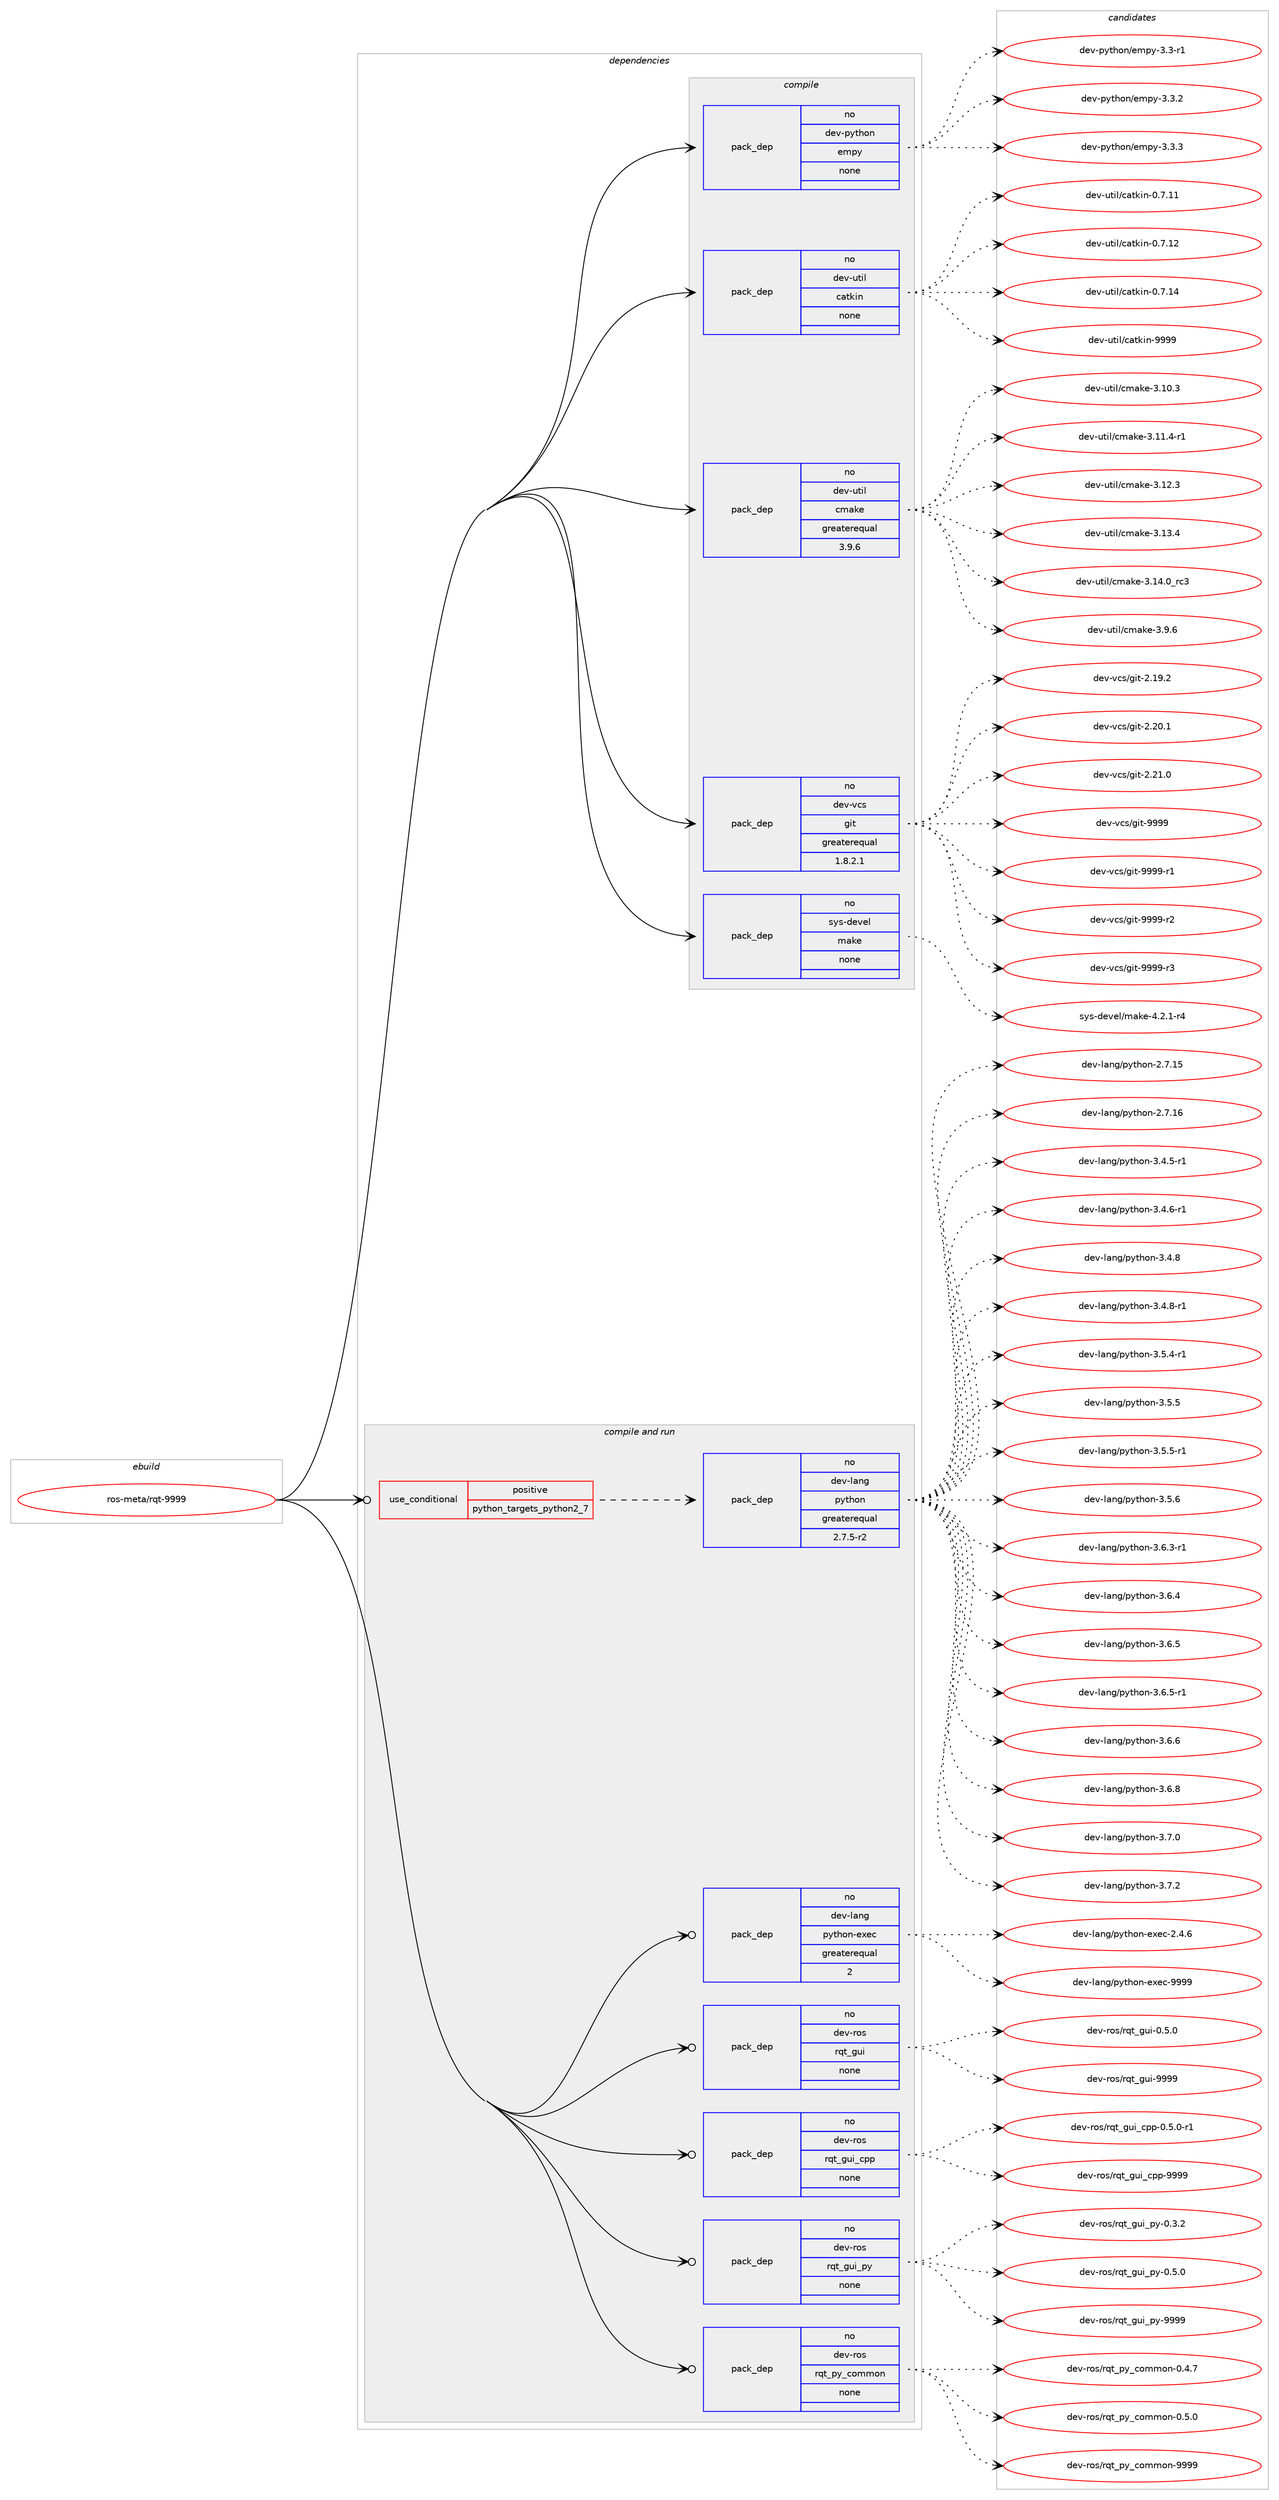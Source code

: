 digraph prolog {

# *************
# Graph options
# *************

newrank=true;
concentrate=true;
compound=true;
graph [rankdir=LR,fontname=Helvetica,fontsize=10,ranksep=1.5];#, ranksep=2.5, nodesep=0.2];
edge  [arrowhead=vee];
node  [fontname=Helvetica,fontsize=10];

# **********
# The ebuild
# **********

subgraph cluster_leftcol {
color=gray;
rank=same;
label=<<i>ebuild</i>>;
id [label="ros-meta/rqt-9999", color=red, width=4, href="../ros-meta/rqt-9999.svg"];
}

# ****************
# The dependencies
# ****************

subgraph cluster_midcol {
color=gray;
label=<<i>dependencies</i>>;
subgraph cluster_compile {
fillcolor="#eeeeee";
style=filled;
label=<<i>compile</i>>;
subgraph pack1205163 {
dependency1684533 [label=<<TABLE BORDER="0" CELLBORDER="1" CELLSPACING="0" CELLPADDING="4" WIDTH="220"><TR><TD ROWSPAN="6" CELLPADDING="30">pack_dep</TD></TR><TR><TD WIDTH="110">no</TD></TR><TR><TD>dev-python</TD></TR><TR><TD>empy</TD></TR><TR><TD>none</TD></TR><TR><TD></TD></TR></TABLE>>, shape=none, color=blue];
}
id:e -> dependency1684533:w [weight=20,style="solid",arrowhead="vee"];
subgraph pack1205164 {
dependency1684534 [label=<<TABLE BORDER="0" CELLBORDER="1" CELLSPACING="0" CELLPADDING="4" WIDTH="220"><TR><TD ROWSPAN="6" CELLPADDING="30">pack_dep</TD></TR><TR><TD WIDTH="110">no</TD></TR><TR><TD>dev-util</TD></TR><TR><TD>catkin</TD></TR><TR><TD>none</TD></TR><TR><TD></TD></TR></TABLE>>, shape=none, color=blue];
}
id:e -> dependency1684534:w [weight=20,style="solid",arrowhead="vee"];
subgraph pack1205165 {
dependency1684535 [label=<<TABLE BORDER="0" CELLBORDER="1" CELLSPACING="0" CELLPADDING="4" WIDTH="220"><TR><TD ROWSPAN="6" CELLPADDING="30">pack_dep</TD></TR><TR><TD WIDTH="110">no</TD></TR><TR><TD>dev-util</TD></TR><TR><TD>cmake</TD></TR><TR><TD>greaterequal</TD></TR><TR><TD>3.9.6</TD></TR></TABLE>>, shape=none, color=blue];
}
id:e -> dependency1684535:w [weight=20,style="solid",arrowhead="vee"];
subgraph pack1205166 {
dependency1684536 [label=<<TABLE BORDER="0" CELLBORDER="1" CELLSPACING="0" CELLPADDING="4" WIDTH="220"><TR><TD ROWSPAN="6" CELLPADDING="30">pack_dep</TD></TR><TR><TD WIDTH="110">no</TD></TR><TR><TD>dev-vcs</TD></TR><TR><TD>git</TD></TR><TR><TD>greaterequal</TD></TR><TR><TD>1.8.2.1</TD></TR></TABLE>>, shape=none, color=blue];
}
id:e -> dependency1684536:w [weight=20,style="solid",arrowhead="vee"];
subgraph pack1205167 {
dependency1684537 [label=<<TABLE BORDER="0" CELLBORDER="1" CELLSPACING="0" CELLPADDING="4" WIDTH="220"><TR><TD ROWSPAN="6" CELLPADDING="30">pack_dep</TD></TR><TR><TD WIDTH="110">no</TD></TR><TR><TD>sys-devel</TD></TR><TR><TD>make</TD></TR><TR><TD>none</TD></TR><TR><TD></TD></TR></TABLE>>, shape=none, color=blue];
}
id:e -> dependency1684537:w [weight=20,style="solid",arrowhead="vee"];
}
subgraph cluster_compileandrun {
fillcolor="#eeeeee";
style=filled;
label=<<i>compile and run</i>>;
subgraph cond451841 {
dependency1684538 [label=<<TABLE BORDER="0" CELLBORDER="1" CELLSPACING="0" CELLPADDING="4"><TR><TD ROWSPAN="3" CELLPADDING="10">use_conditional</TD></TR><TR><TD>positive</TD></TR><TR><TD>python_targets_python2_7</TD></TR></TABLE>>, shape=none, color=red];
subgraph pack1205168 {
dependency1684539 [label=<<TABLE BORDER="0" CELLBORDER="1" CELLSPACING="0" CELLPADDING="4" WIDTH="220"><TR><TD ROWSPAN="6" CELLPADDING="30">pack_dep</TD></TR><TR><TD WIDTH="110">no</TD></TR><TR><TD>dev-lang</TD></TR><TR><TD>python</TD></TR><TR><TD>greaterequal</TD></TR><TR><TD>2.7.5-r2</TD></TR></TABLE>>, shape=none, color=blue];
}
dependency1684538:e -> dependency1684539:w [weight=20,style="dashed",arrowhead="vee"];
}
id:e -> dependency1684538:w [weight=20,style="solid",arrowhead="odotvee"];
subgraph pack1205169 {
dependency1684540 [label=<<TABLE BORDER="0" CELLBORDER="1" CELLSPACING="0" CELLPADDING="4" WIDTH="220"><TR><TD ROWSPAN="6" CELLPADDING="30">pack_dep</TD></TR><TR><TD WIDTH="110">no</TD></TR><TR><TD>dev-lang</TD></TR><TR><TD>python-exec</TD></TR><TR><TD>greaterequal</TD></TR><TR><TD>2</TD></TR></TABLE>>, shape=none, color=blue];
}
id:e -> dependency1684540:w [weight=20,style="solid",arrowhead="odotvee"];
subgraph pack1205170 {
dependency1684541 [label=<<TABLE BORDER="0" CELLBORDER="1" CELLSPACING="0" CELLPADDING="4" WIDTH="220"><TR><TD ROWSPAN="6" CELLPADDING="30">pack_dep</TD></TR><TR><TD WIDTH="110">no</TD></TR><TR><TD>dev-ros</TD></TR><TR><TD>rqt_gui</TD></TR><TR><TD>none</TD></TR><TR><TD></TD></TR></TABLE>>, shape=none, color=blue];
}
id:e -> dependency1684541:w [weight=20,style="solid",arrowhead="odotvee"];
subgraph pack1205171 {
dependency1684542 [label=<<TABLE BORDER="0" CELLBORDER="1" CELLSPACING="0" CELLPADDING="4" WIDTH="220"><TR><TD ROWSPAN="6" CELLPADDING="30">pack_dep</TD></TR><TR><TD WIDTH="110">no</TD></TR><TR><TD>dev-ros</TD></TR><TR><TD>rqt_gui_cpp</TD></TR><TR><TD>none</TD></TR><TR><TD></TD></TR></TABLE>>, shape=none, color=blue];
}
id:e -> dependency1684542:w [weight=20,style="solid",arrowhead="odotvee"];
subgraph pack1205172 {
dependency1684543 [label=<<TABLE BORDER="0" CELLBORDER="1" CELLSPACING="0" CELLPADDING="4" WIDTH="220"><TR><TD ROWSPAN="6" CELLPADDING="30">pack_dep</TD></TR><TR><TD WIDTH="110">no</TD></TR><TR><TD>dev-ros</TD></TR><TR><TD>rqt_gui_py</TD></TR><TR><TD>none</TD></TR><TR><TD></TD></TR></TABLE>>, shape=none, color=blue];
}
id:e -> dependency1684543:w [weight=20,style="solid",arrowhead="odotvee"];
subgraph pack1205173 {
dependency1684544 [label=<<TABLE BORDER="0" CELLBORDER="1" CELLSPACING="0" CELLPADDING="4" WIDTH="220"><TR><TD ROWSPAN="6" CELLPADDING="30">pack_dep</TD></TR><TR><TD WIDTH="110">no</TD></TR><TR><TD>dev-ros</TD></TR><TR><TD>rqt_py_common</TD></TR><TR><TD>none</TD></TR><TR><TD></TD></TR></TABLE>>, shape=none, color=blue];
}
id:e -> dependency1684544:w [weight=20,style="solid",arrowhead="odotvee"];
}
subgraph cluster_run {
fillcolor="#eeeeee";
style=filled;
label=<<i>run</i>>;
}
}

# **************
# The candidates
# **************

subgraph cluster_choices {
rank=same;
color=gray;
label=<<i>candidates</i>>;

subgraph choice1205163 {
color=black;
nodesep=1;
choice1001011184511212111610411111047101109112121455146514511449 [label="dev-python/empy-3.3-r1", color=red, width=4,href="../dev-python/empy-3.3-r1.svg"];
choice1001011184511212111610411111047101109112121455146514650 [label="dev-python/empy-3.3.2", color=red, width=4,href="../dev-python/empy-3.3.2.svg"];
choice1001011184511212111610411111047101109112121455146514651 [label="dev-python/empy-3.3.3", color=red, width=4,href="../dev-python/empy-3.3.3.svg"];
dependency1684533:e -> choice1001011184511212111610411111047101109112121455146514511449:w [style=dotted,weight="100"];
dependency1684533:e -> choice1001011184511212111610411111047101109112121455146514650:w [style=dotted,weight="100"];
dependency1684533:e -> choice1001011184511212111610411111047101109112121455146514651:w [style=dotted,weight="100"];
}
subgraph choice1205164 {
color=black;
nodesep=1;
choice1001011184511711610510847999711610710511045484655464949 [label="dev-util/catkin-0.7.11", color=red, width=4,href="../dev-util/catkin-0.7.11.svg"];
choice1001011184511711610510847999711610710511045484655464950 [label="dev-util/catkin-0.7.12", color=red, width=4,href="../dev-util/catkin-0.7.12.svg"];
choice1001011184511711610510847999711610710511045484655464952 [label="dev-util/catkin-0.7.14", color=red, width=4,href="../dev-util/catkin-0.7.14.svg"];
choice100101118451171161051084799971161071051104557575757 [label="dev-util/catkin-9999", color=red, width=4,href="../dev-util/catkin-9999.svg"];
dependency1684534:e -> choice1001011184511711610510847999711610710511045484655464949:w [style=dotted,weight="100"];
dependency1684534:e -> choice1001011184511711610510847999711610710511045484655464950:w [style=dotted,weight="100"];
dependency1684534:e -> choice1001011184511711610510847999711610710511045484655464952:w [style=dotted,weight="100"];
dependency1684534:e -> choice100101118451171161051084799971161071051104557575757:w [style=dotted,weight="100"];
}
subgraph choice1205165 {
color=black;
nodesep=1;
choice1001011184511711610510847991099710710145514649484651 [label="dev-util/cmake-3.10.3", color=red, width=4,href="../dev-util/cmake-3.10.3.svg"];
choice10010111845117116105108479910997107101455146494946524511449 [label="dev-util/cmake-3.11.4-r1", color=red, width=4,href="../dev-util/cmake-3.11.4-r1.svg"];
choice1001011184511711610510847991099710710145514649504651 [label="dev-util/cmake-3.12.3", color=red, width=4,href="../dev-util/cmake-3.12.3.svg"];
choice1001011184511711610510847991099710710145514649514652 [label="dev-util/cmake-3.13.4", color=red, width=4,href="../dev-util/cmake-3.13.4.svg"];
choice1001011184511711610510847991099710710145514649524648951149951 [label="dev-util/cmake-3.14.0_rc3", color=red, width=4,href="../dev-util/cmake-3.14.0_rc3.svg"];
choice10010111845117116105108479910997107101455146574654 [label="dev-util/cmake-3.9.6", color=red, width=4,href="../dev-util/cmake-3.9.6.svg"];
dependency1684535:e -> choice1001011184511711610510847991099710710145514649484651:w [style=dotted,weight="100"];
dependency1684535:e -> choice10010111845117116105108479910997107101455146494946524511449:w [style=dotted,weight="100"];
dependency1684535:e -> choice1001011184511711610510847991099710710145514649504651:w [style=dotted,weight="100"];
dependency1684535:e -> choice1001011184511711610510847991099710710145514649514652:w [style=dotted,weight="100"];
dependency1684535:e -> choice1001011184511711610510847991099710710145514649524648951149951:w [style=dotted,weight="100"];
dependency1684535:e -> choice10010111845117116105108479910997107101455146574654:w [style=dotted,weight="100"];
}
subgraph choice1205166 {
color=black;
nodesep=1;
choice10010111845118991154710310511645504649574650 [label="dev-vcs/git-2.19.2", color=red, width=4,href="../dev-vcs/git-2.19.2.svg"];
choice10010111845118991154710310511645504650484649 [label="dev-vcs/git-2.20.1", color=red, width=4,href="../dev-vcs/git-2.20.1.svg"];
choice10010111845118991154710310511645504650494648 [label="dev-vcs/git-2.21.0", color=red, width=4,href="../dev-vcs/git-2.21.0.svg"];
choice1001011184511899115471031051164557575757 [label="dev-vcs/git-9999", color=red, width=4,href="../dev-vcs/git-9999.svg"];
choice10010111845118991154710310511645575757574511449 [label="dev-vcs/git-9999-r1", color=red, width=4,href="../dev-vcs/git-9999-r1.svg"];
choice10010111845118991154710310511645575757574511450 [label="dev-vcs/git-9999-r2", color=red, width=4,href="../dev-vcs/git-9999-r2.svg"];
choice10010111845118991154710310511645575757574511451 [label="dev-vcs/git-9999-r3", color=red, width=4,href="../dev-vcs/git-9999-r3.svg"];
dependency1684536:e -> choice10010111845118991154710310511645504649574650:w [style=dotted,weight="100"];
dependency1684536:e -> choice10010111845118991154710310511645504650484649:w [style=dotted,weight="100"];
dependency1684536:e -> choice10010111845118991154710310511645504650494648:w [style=dotted,weight="100"];
dependency1684536:e -> choice1001011184511899115471031051164557575757:w [style=dotted,weight="100"];
dependency1684536:e -> choice10010111845118991154710310511645575757574511449:w [style=dotted,weight="100"];
dependency1684536:e -> choice10010111845118991154710310511645575757574511450:w [style=dotted,weight="100"];
dependency1684536:e -> choice10010111845118991154710310511645575757574511451:w [style=dotted,weight="100"];
}
subgraph choice1205167 {
color=black;
nodesep=1;
choice1151211154510010111810110847109971071014552465046494511452 [label="sys-devel/make-4.2.1-r4", color=red, width=4,href="../sys-devel/make-4.2.1-r4.svg"];
dependency1684537:e -> choice1151211154510010111810110847109971071014552465046494511452:w [style=dotted,weight="100"];
}
subgraph choice1205168 {
color=black;
nodesep=1;
choice10010111845108971101034711212111610411111045504655464953 [label="dev-lang/python-2.7.15", color=red, width=4,href="../dev-lang/python-2.7.15.svg"];
choice10010111845108971101034711212111610411111045504655464954 [label="dev-lang/python-2.7.16", color=red, width=4,href="../dev-lang/python-2.7.16.svg"];
choice1001011184510897110103471121211161041111104551465246534511449 [label="dev-lang/python-3.4.5-r1", color=red, width=4,href="../dev-lang/python-3.4.5-r1.svg"];
choice1001011184510897110103471121211161041111104551465246544511449 [label="dev-lang/python-3.4.6-r1", color=red, width=4,href="../dev-lang/python-3.4.6-r1.svg"];
choice100101118451089711010347112121116104111110455146524656 [label="dev-lang/python-3.4.8", color=red, width=4,href="../dev-lang/python-3.4.8.svg"];
choice1001011184510897110103471121211161041111104551465246564511449 [label="dev-lang/python-3.4.8-r1", color=red, width=4,href="../dev-lang/python-3.4.8-r1.svg"];
choice1001011184510897110103471121211161041111104551465346524511449 [label="dev-lang/python-3.5.4-r1", color=red, width=4,href="../dev-lang/python-3.5.4-r1.svg"];
choice100101118451089711010347112121116104111110455146534653 [label="dev-lang/python-3.5.5", color=red, width=4,href="../dev-lang/python-3.5.5.svg"];
choice1001011184510897110103471121211161041111104551465346534511449 [label="dev-lang/python-3.5.5-r1", color=red, width=4,href="../dev-lang/python-3.5.5-r1.svg"];
choice100101118451089711010347112121116104111110455146534654 [label="dev-lang/python-3.5.6", color=red, width=4,href="../dev-lang/python-3.5.6.svg"];
choice1001011184510897110103471121211161041111104551465446514511449 [label="dev-lang/python-3.6.3-r1", color=red, width=4,href="../dev-lang/python-3.6.3-r1.svg"];
choice100101118451089711010347112121116104111110455146544652 [label="dev-lang/python-3.6.4", color=red, width=4,href="../dev-lang/python-3.6.4.svg"];
choice100101118451089711010347112121116104111110455146544653 [label="dev-lang/python-3.6.5", color=red, width=4,href="../dev-lang/python-3.6.5.svg"];
choice1001011184510897110103471121211161041111104551465446534511449 [label="dev-lang/python-3.6.5-r1", color=red, width=4,href="../dev-lang/python-3.6.5-r1.svg"];
choice100101118451089711010347112121116104111110455146544654 [label="dev-lang/python-3.6.6", color=red, width=4,href="../dev-lang/python-3.6.6.svg"];
choice100101118451089711010347112121116104111110455146544656 [label="dev-lang/python-3.6.8", color=red, width=4,href="../dev-lang/python-3.6.8.svg"];
choice100101118451089711010347112121116104111110455146554648 [label="dev-lang/python-3.7.0", color=red, width=4,href="../dev-lang/python-3.7.0.svg"];
choice100101118451089711010347112121116104111110455146554650 [label="dev-lang/python-3.7.2", color=red, width=4,href="../dev-lang/python-3.7.2.svg"];
dependency1684539:e -> choice10010111845108971101034711212111610411111045504655464953:w [style=dotted,weight="100"];
dependency1684539:e -> choice10010111845108971101034711212111610411111045504655464954:w [style=dotted,weight="100"];
dependency1684539:e -> choice1001011184510897110103471121211161041111104551465246534511449:w [style=dotted,weight="100"];
dependency1684539:e -> choice1001011184510897110103471121211161041111104551465246544511449:w [style=dotted,weight="100"];
dependency1684539:e -> choice100101118451089711010347112121116104111110455146524656:w [style=dotted,weight="100"];
dependency1684539:e -> choice1001011184510897110103471121211161041111104551465246564511449:w [style=dotted,weight="100"];
dependency1684539:e -> choice1001011184510897110103471121211161041111104551465346524511449:w [style=dotted,weight="100"];
dependency1684539:e -> choice100101118451089711010347112121116104111110455146534653:w [style=dotted,weight="100"];
dependency1684539:e -> choice1001011184510897110103471121211161041111104551465346534511449:w [style=dotted,weight="100"];
dependency1684539:e -> choice100101118451089711010347112121116104111110455146534654:w [style=dotted,weight="100"];
dependency1684539:e -> choice1001011184510897110103471121211161041111104551465446514511449:w [style=dotted,weight="100"];
dependency1684539:e -> choice100101118451089711010347112121116104111110455146544652:w [style=dotted,weight="100"];
dependency1684539:e -> choice100101118451089711010347112121116104111110455146544653:w [style=dotted,weight="100"];
dependency1684539:e -> choice1001011184510897110103471121211161041111104551465446534511449:w [style=dotted,weight="100"];
dependency1684539:e -> choice100101118451089711010347112121116104111110455146544654:w [style=dotted,weight="100"];
dependency1684539:e -> choice100101118451089711010347112121116104111110455146544656:w [style=dotted,weight="100"];
dependency1684539:e -> choice100101118451089711010347112121116104111110455146554648:w [style=dotted,weight="100"];
dependency1684539:e -> choice100101118451089711010347112121116104111110455146554650:w [style=dotted,weight="100"];
}
subgraph choice1205169 {
color=black;
nodesep=1;
choice1001011184510897110103471121211161041111104510112010199455046524654 [label="dev-lang/python-exec-2.4.6", color=red, width=4,href="../dev-lang/python-exec-2.4.6.svg"];
choice10010111845108971101034711212111610411111045101120101994557575757 [label="dev-lang/python-exec-9999", color=red, width=4,href="../dev-lang/python-exec-9999.svg"];
dependency1684540:e -> choice1001011184510897110103471121211161041111104510112010199455046524654:w [style=dotted,weight="100"];
dependency1684540:e -> choice10010111845108971101034711212111610411111045101120101994557575757:w [style=dotted,weight="100"];
}
subgraph choice1205170 {
color=black;
nodesep=1;
choice100101118451141111154711411311695103117105454846534648 [label="dev-ros/rqt_gui-0.5.0", color=red, width=4,href="../dev-ros/rqt_gui-0.5.0.svg"];
choice1001011184511411111547114113116951031171054557575757 [label="dev-ros/rqt_gui-9999", color=red, width=4,href="../dev-ros/rqt_gui-9999.svg"];
dependency1684541:e -> choice100101118451141111154711411311695103117105454846534648:w [style=dotted,weight="100"];
dependency1684541:e -> choice1001011184511411111547114113116951031171054557575757:w [style=dotted,weight="100"];
}
subgraph choice1205171 {
color=black;
nodesep=1;
choice10010111845114111115471141131169510311710595991121124548465346484511449 [label="dev-ros/rqt_gui_cpp-0.5.0-r1", color=red, width=4,href="../dev-ros/rqt_gui_cpp-0.5.0-r1.svg"];
choice10010111845114111115471141131169510311710595991121124557575757 [label="dev-ros/rqt_gui_cpp-9999", color=red, width=4,href="../dev-ros/rqt_gui_cpp-9999.svg"];
dependency1684542:e -> choice10010111845114111115471141131169510311710595991121124548465346484511449:w [style=dotted,weight="100"];
dependency1684542:e -> choice10010111845114111115471141131169510311710595991121124557575757:w [style=dotted,weight="100"];
}
subgraph choice1205172 {
color=black;
nodesep=1;
choice10010111845114111115471141131169510311710595112121454846514650 [label="dev-ros/rqt_gui_py-0.3.2", color=red, width=4,href="../dev-ros/rqt_gui_py-0.3.2.svg"];
choice10010111845114111115471141131169510311710595112121454846534648 [label="dev-ros/rqt_gui_py-0.5.0", color=red, width=4,href="../dev-ros/rqt_gui_py-0.5.0.svg"];
choice100101118451141111154711411311695103117105951121214557575757 [label="dev-ros/rqt_gui_py-9999", color=red, width=4,href="../dev-ros/rqt_gui_py-9999.svg"];
dependency1684543:e -> choice10010111845114111115471141131169510311710595112121454846514650:w [style=dotted,weight="100"];
dependency1684543:e -> choice10010111845114111115471141131169510311710595112121454846534648:w [style=dotted,weight="100"];
dependency1684543:e -> choice100101118451141111154711411311695103117105951121214557575757:w [style=dotted,weight="100"];
}
subgraph choice1205173 {
color=black;
nodesep=1;
choice1001011184511411111547114113116951121219599111109109111110454846524655 [label="dev-ros/rqt_py_common-0.4.7", color=red, width=4,href="../dev-ros/rqt_py_common-0.4.7.svg"];
choice1001011184511411111547114113116951121219599111109109111110454846534648 [label="dev-ros/rqt_py_common-0.5.0", color=red, width=4,href="../dev-ros/rqt_py_common-0.5.0.svg"];
choice10010111845114111115471141131169511212195991111091091111104557575757 [label="dev-ros/rqt_py_common-9999", color=red, width=4,href="../dev-ros/rqt_py_common-9999.svg"];
dependency1684544:e -> choice1001011184511411111547114113116951121219599111109109111110454846524655:w [style=dotted,weight="100"];
dependency1684544:e -> choice1001011184511411111547114113116951121219599111109109111110454846534648:w [style=dotted,weight="100"];
dependency1684544:e -> choice10010111845114111115471141131169511212195991111091091111104557575757:w [style=dotted,weight="100"];
}
}

}
